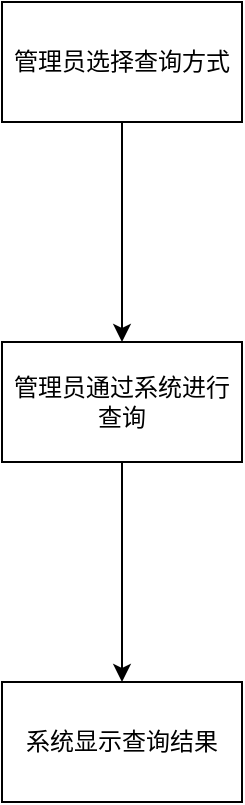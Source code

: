 <mxfile version="24.2.5" type="github">
  <diagram id="C5RBs43oDa-KdzZeNtuy" name="Page-1">
    <mxGraphModel dx="1050" dy="649" grid="1" gridSize="10" guides="1" tooltips="1" connect="1" arrows="1" fold="1" page="1" pageScale="1" pageWidth="827" pageHeight="1169" math="0" shadow="0">
      <root>
        <mxCell id="WIyWlLk6GJQsqaUBKTNV-0" />
        <mxCell id="WIyWlLk6GJQsqaUBKTNV-1" parent="WIyWlLk6GJQsqaUBKTNV-0" />
        <mxCell id="pIs2R27L9uEl_fDSfd-e-3" style="edgeStyle=orthogonalEdgeStyle;rounded=0;orthogonalLoop=1;jettySize=auto;html=1;" edge="1" parent="WIyWlLk6GJQsqaUBKTNV-1" source="pIs2R27L9uEl_fDSfd-e-0" target="pIs2R27L9uEl_fDSfd-e-2">
          <mxGeometry relative="1" as="geometry" />
        </mxCell>
        <mxCell id="pIs2R27L9uEl_fDSfd-e-0" value="管理员选择查询方式" style="rounded=0;whiteSpace=wrap;html=1;" vertex="1" parent="WIyWlLk6GJQsqaUBKTNV-1">
          <mxGeometry x="280" y="110" width="120" height="60" as="geometry" />
        </mxCell>
        <mxCell id="pIs2R27L9uEl_fDSfd-e-1" value="系统显示查询结果" style="rounded=0;whiteSpace=wrap;html=1;" vertex="1" parent="WIyWlLk6GJQsqaUBKTNV-1">
          <mxGeometry x="280" y="450" width="120" height="60" as="geometry" />
        </mxCell>
        <mxCell id="pIs2R27L9uEl_fDSfd-e-4" style="edgeStyle=orthogonalEdgeStyle;rounded=0;orthogonalLoop=1;jettySize=auto;html=1;" edge="1" parent="WIyWlLk6GJQsqaUBKTNV-1" source="pIs2R27L9uEl_fDSfd-e-2" target="pIs2R27L9uEl_fDSfd-e-1">
          <mxGeometry relative="1" as="geometry" />
        </mxCell>
        <mxCell id="pIs2R27L9uEl_fDSfd-e-2" value="管理员通过系统进行查询" style="rounded=0;whiteSpace=wrap;html=1;" vertex="1" parent="WIyWlLk6GJQsqaUBKTNV-1">
          <mxGeometry x="280" y="280" width="120" height="60" as="geometry" />
        </mxCell>
      </root>
    </mxGraphModel>
  </diagram>
</mxfile>
